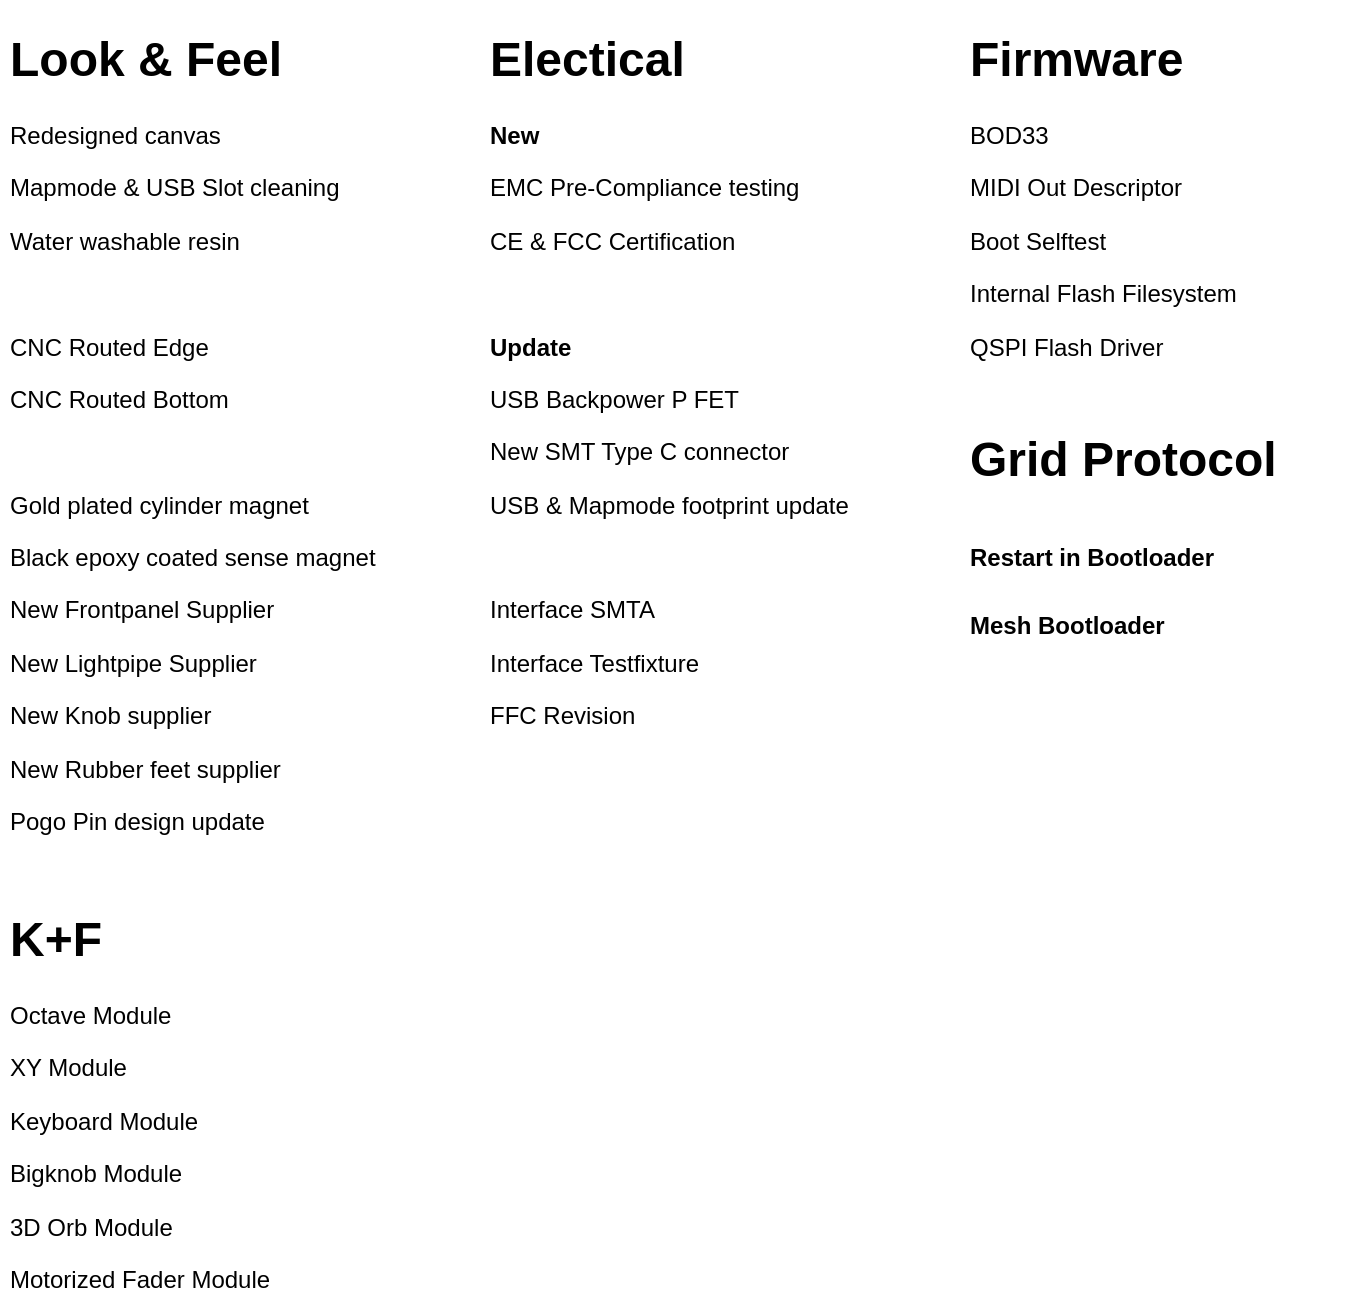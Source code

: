 <mxfile version="13.0.3" type="device"><diagram id="LU2ObKIfe8T82KdeExBe" name="Page-1"><mxGraphModel dx="1422" dy="833" grid="1" gridSize="10" guides="1" tooltips="1" connect="1" arrows="1" fold="1" page="1" pageScale="1" pageWidth="850" pageHeight="1100" math="0" shadow="0"><root><mxCell id="0"/><mxCell id="1" parent="0"/><mxCell id="J1jZCA8hMxwFnOZ0UCUi-2" value="&lt;h1&gt;Look &amp;amp; Feel&lt;/h1&gt;&lt;p&gt;Redesigned canvas&lt;/p&gt;&lt;p&gt;Mapmode &amp;amp; USB Slot cleaning&lt;/p&gt;&lt;p&gt;Water washable resin&lt;br&gt;&lt;/p&gt;&lt;p&gt;&lt;br&gt;&lt;/p&gt;&lt;p&gt;CNC Routed Edge&lt;/p&gt;&lt;p&gt;CNC Routed Bottom&lt;/p&gt;&lt;p&gt;&lt;br&gt;&lt;/p&gt;&lt;p&gt;Gold plated cylinder magnet&lt;br&gt;&lt;/p&gt;&lt;p&gt;Black epoxy coated sense magnet&lt;br&gt;&lt;/p&gt;&lt;p&gt;&lt;span&gt;New Frontpanel Supplier&lt;/span&gt;&lt;br&gt;&lt;/p&gt;&lt;p&gt;New Lightpipe Supplier&lt;/p&gt;&lt;p&gt;New Knob supplier&lt;/p&gt;&lt;p&gt;New Rubber feet supplier&lt;/p&gt;&lt;p&gt;Pogo Pin design u&lt;span&gt;pdate&lt;/span&gt;&lt;/p&gt;&lt;p&gt;&lt;br&gt;&lt;/p&gt;&lt;p&gt;&lt;br&gt;&lt;/p&gt;" style="text;html=1;strokeColor=none;fillColor=none;spacing=5;spacingTop=-20;whiteSpace=wrap;overflow=hidden;rounded=0;" parent="1" vertex="1"><mxGeometry x="40" y="80" width="200" height="520" as="geometry"/></mxCell><mxCell id="1BJIzdiwZRFom3cmFYAo-1" value="&lt;h1&gt;Electical&lt;/h1&gt;&lt;p&gt;&lt;b&gt;New&lt;/b&gt;&lt;/p&gt;&lt;p&gt;EMC Pre-Compliance testing&lt;/p&gt;&lt;p&gt;CE &amp;amp; FCC Certification&lt;/p&gt;&lt;p&gt;&lt;span&gt;&lt;br&gt;&lt;/span&gt;&lt;/p&gt;&lt;p&gt;&lt;b&gt;Update&lt;/b&gt;&lt;/p&gt;&lt;p&gt;&lt;span&gt;USB Backpower P FET&lt;/span&gt;&lt;br&gt;&lt;/p&gt;&lt;p&gt;New SMT Type C connector&lt;/p&gt;&lt;p&gt;USB &amp;amp; Mapmode footprint update&lt;/p&gt;&lt;p&gt;&lt;br&gt;&lt;/p&gt;&lt;p&gt;Interface SMTA&lt;/p&gt;&lt;p&gt;Interface Testfixture&lt;/p&gt;&lt;p&gt;FFC Revision&lt;/p&gt;&lt;p&gt;&lt;br&gt;&lt;/p&gt;&lt;p&gt;&lt;br&gt;&lt;/p&gt;&lt;p&gt;&lt;br&gt;&lt;/p&gt;" style="text;html=1;strokeColor=none;fillColor=none;spacing=5;spacingTop=-20;whiteSpace=wrap;overflow=hidden;rounded=0;" vertex="1" parent="1"><mxGeometry x="280" y="80" width="200" height="400" as="geometry"/></mxCell><mxCell id="1BJIzdiwZRFom3cmFYAo-2" value="&lt;h1&gt;Firmware&lt;/h1&gt;&lt;p&gt;BOD33&lt;/p&gt;&lt;p&gt;MIDI Out Descriptor&lt;/p&gt;&lt;p&gt;Boot Selftest&lt;/p&gt;&lt;p&gt;Internal Flash Filesystem&lt;/p&gt;&lt;p&gt;QSPI Flash Driver&lt;/p&gt;" style="text;html=1;strokeColor=none;fillColor=none;spacing=5;spacingTop=-20;whiteSpace=wrap;overflow=hidden;rounded=0;" vertex="1" parent="1"><mxGeometry x="520" y="80" width="200" height="200" as="geometry"/></mxCell><mxCell id="1BJIzdiwZRFom3cmFYAo-5" value="&lt;h1&gt;&lt;span&gt;Grid Protocol&lt;/span&gt;&lt;/h1&gt;&lt;h1&gt;&lt;span style=&quot;font-size: 12px;&quot;&gt;Restart in Bootloader&lt;/span&gt;&lt;/h1&gt;&lt;div&gt;&lt;span&gt;Mesh Bootloader&lt;/span&gt;&lt;br&gt;&lt;/div&gt;&lt;div&gt;&lt;span style=&quot;font-size: 12px;&quot;&gt;&lt;br&gt;&lt;/span&gt;&lt;/div&gt;&lt;div&gt;&lt;span style=&quot;font-size: 12px;&quot;&gt;&lt;br&gt;&lt;/span&gt;&lt;/div&gt;" style="text;html=1;strokeColor=none;fillColor=none;spacing=5;spacingTop=-20;whiteSpace=wrap;overflow=hidden;rounded=0;fontStyle=1" vertex="1" parent="1"><mxGeometry x="520" y="280" width="200" height="120" as="geometry"/></mxCell><mxCell id="1BJIzdiwZRFom3cmFYAo-8" value="&lt;h1&gt;K+F&lt;/h1&gt;&lt;p&gt;Octave Module&lt;/p&gt;&lt;p&gt;XY Module&lt;/p&gt;&lt;p&gt;Keyboard Module&lt;/p&gt;&lt;p&gt;Bigknob Module&lt;/p&gt;&lt;p&gt;3D Orb Module&lt;/p&gt;&lt;p&gt;Motorized Fader Module&lt;/p&gt;&lt;p&gt;&lt;br&gt;&lt;/p&gt;&lt;p&gt;&lt;br&gt;&lt;/p&gt;" style="text;html=1;strokeColor=none;fillColor=none;spacing=5;spacingTop=-20;whiteSpace=wrap;overflow=hidden;rounded=0;" vertex="1" parent="1"><mxGeometry x="40" y="520" width="200" height="200" as="geometry"/></mxCell></root></mxGraphModel></diagram></mxfile>